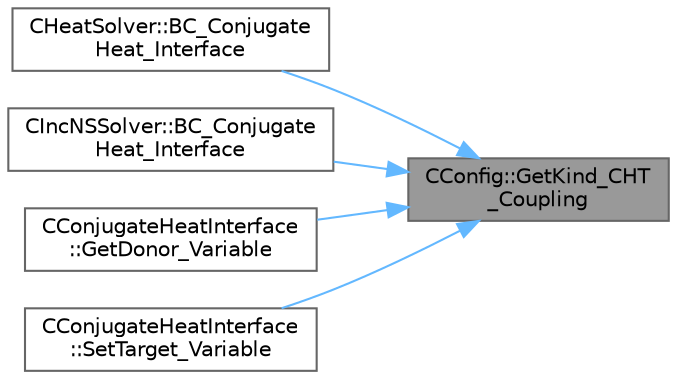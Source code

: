 digraph "CConfig::GetKind_CHT_Coupling"
{
 // LATEX_PDF_SIZE
  bgcolor="transparent";
  edge [fontname=Helvetica,fontsize=10,labelfontname=Helvetica,labelfontsize=10];
  node [fontname=Helvetica,fontsize=10,shape=box,height=0.2,width=0.4];
  rankdir="RL";
  Node1 [id="Node000001",label="CConfig::GetKind_CHT\l_Coupling",height=0.2,width=0.4,color="gray40", fillcolor="grey60", style="filled", fontcolor="black",tooltip="Get the CHT couling method."];
  Node1 -> Node2 [id="edge1_Node000001_Node000002",dir="back",color="steelblue1",style="solid",tooltip=" "];
  Node2 [id="Node000002",label="CHeatSolver::BC_Conjugate\lHeat_Interface",height=0.2,width=0.4,color="grey40", fillcolor="white", style="filled",URL="$classCHeatSolver.html#a557bceb05d8bf8cb7ea1fb03d4690e06",tooltip="Impose the (received) conjugate heat variables."];
  Node1 -> Node3 [id="edge2_Node000001_Node000003",dir="back",color="steelblue1",style="solid",tooltip=" "];
  Node3 [id="Node000003",label="CIncNSSolver::BC_Conjugate\lHeat_Interface",height=0.2,width=0.4,color="grey40", fillcolor="white", style="filled",URL="$classCIncNSSolver.html#a20df3bf692b483420474f500c981584f",tooltip="Impose the (received) conjugate heat variables."];
  Node1 -> Node4 [id="edge3_Node000001_Node000004",dir="back",color="steelblue1",style="solid",tooltip=" "];
  Node4 [id="Node000004",label="CConjugateHeatInterface\l::GetDonor_Variable",height=0.2,width=0.4,color="grey40", fillcolor="white", style="filled",URL="$classCConjugateHeatInterface.html#a11264c7dda7df147258e1ee89b315ea8",tooltip="Retrieve the variable that will be sent from donor mesh to target mesh."];
  Node1 -> Node5 [id="edge4_Node000001_Node000005",dir="back",color="steelblue1",style="solid",tooltip=" "];
  Node5 [id="Node000005",label="CConjugateHeatInterface\l::SetTarget_Variable",height=0.2,width=0.4,color="grey40", fillcolor="white", style="filled",URL="$classCConjugateHeatInterface.html#a28e8fa418b1a7247255e1157a4969750",tooltip="Set the variable that has been received from the target mesh into the target mesh."];
}
